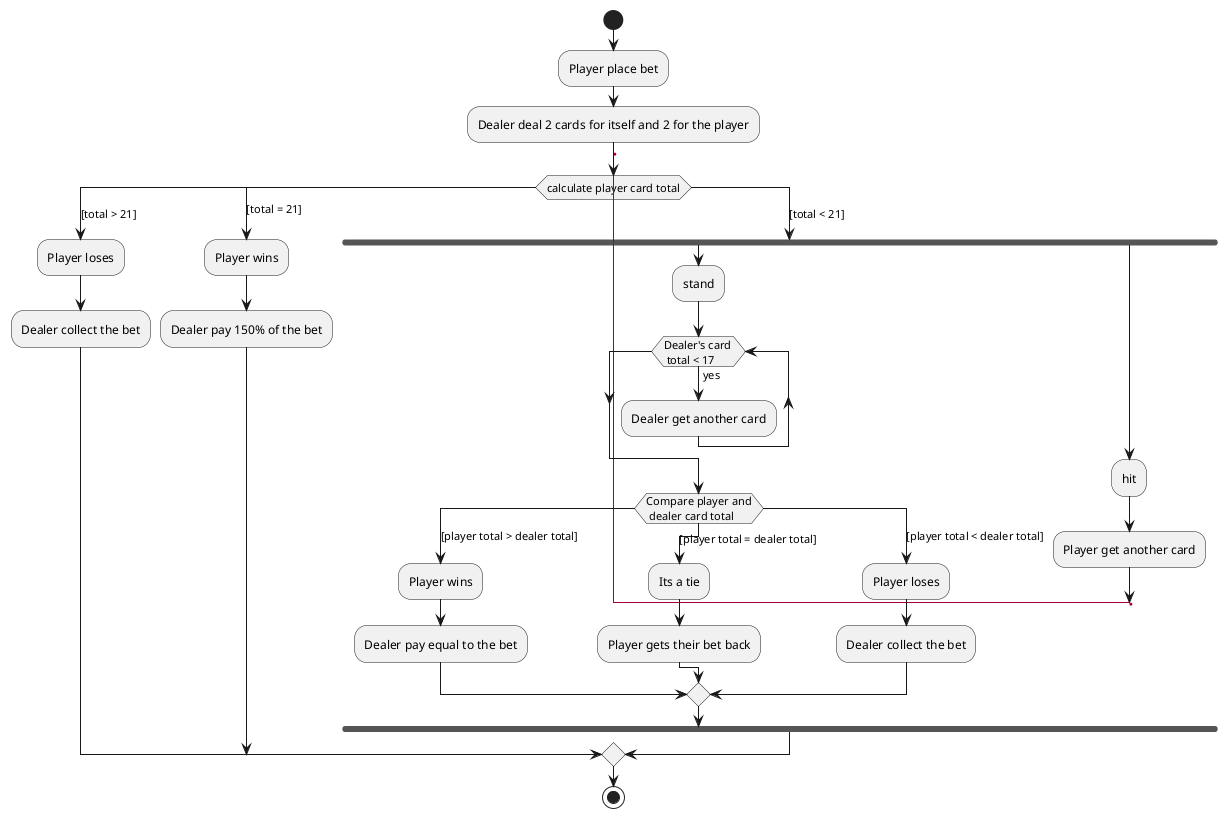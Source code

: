 @startuml
start
:Player place bet;
:Dealer deal 2 cards for itself and 2 for the player;
label calculate
switch (calculate player card total)
    case ([total > 21])
        :Player loses;
        :Dealer collect the bet;
    case ([total = 21])
        :Player wins;
        :Dealer pay 150% of the bet;
    case ([total < 21])
        fork
            :stand;
            while (Dealer's card \n total < 17) is (yes)
                :Dealer get another card;
            endwhile
            switch (Compare player and\n dealer card total)
                case ([player total > dealer total])
                    :Player wins;
                    :Dealer pay equal to the bet;
                case ([player total = dealer total])
                    :Its a tie;
                    :Player gets their bet back;
                case ([player total < dealer total])
                    :Player loses;
                    :Dealer collect the bet;
            endswitch
        fork again
            :hit;
            :Player get another card;
            goto calculate
        end fork
endswitch
stop
'endwhile
@enduml
